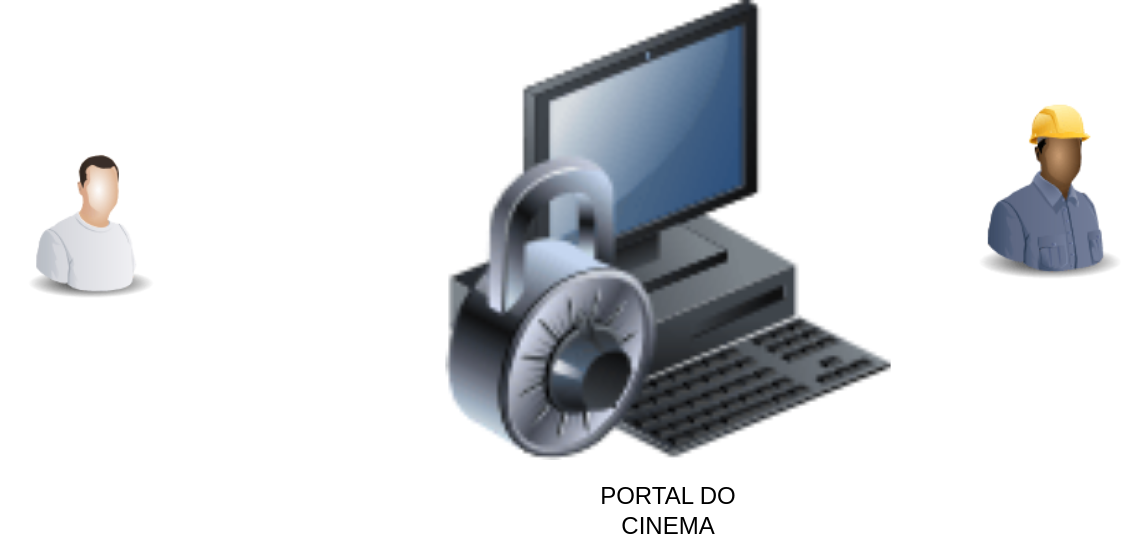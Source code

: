 <mxfile version="26.0.5">
  <diagram name="Página-1" id="U8x9v5WI5g8i2qzaIiDe">
    <mxGraphModel dx="877" dy="1974" grid="1" gridSize="10" guides="1" tooltips="1" connect="1" arrows="1" fold="1" page="1" pageScale="1" pageWidth="827" pageHeight="1169" math="0" shadow="0">
      <root>
        <mxCell id="0" />
        <mxCell id="1" parent="0" />
        <mxCell id="4TEyoO0OeXfm0volqhAp-1" value="" style="image;html=1;image=img/lib/clip_art/computers/Secure_System_128x128.png;fontStyle=0" vertex="1" parent="1">
          <mxGeometry x="269" y="200" width="290" height="230" as="geometry" />
        </mxCell>
        <mxCell id="4TEyoO0OeXfm0volqhAp-2" value="PORTAL DO CINEMA" style="text;strokeColor=none;align=center;fillColor=none;html=1;verticalAlign=middle;whiteSpace=wrap;rounded=0;" vertex="1" parent="1">
          <mxGeometry x="366" y="440" width="96" height="30" as="geometry" />
        </mxCell>
        <mxCell id="4TEyoO0OeXfm0volqhAp-3" value="" style="image;html=1;image=img/lib/clip_art/people/Worker_Man_128x128.png" vertex="1" parent="1">
          <mxGeometry x="80" y="270" width="90" height="80" as="geometry" />
        </mxCell>
        <mxCell id="4TEyoO0OeXfm0volqhAp-4" value="" style="image;html=1;image=img/lib/clip_art/people/Construction_Worker_Man_Black_128x128.png" vertex="1" parent="1">
          <mxGeometry x="559" y="230" width="91" height="130" as="geometry" />
        </mxCell>
      </root>
    </mxGraphModel>
  </diagram>
</mxfile>
